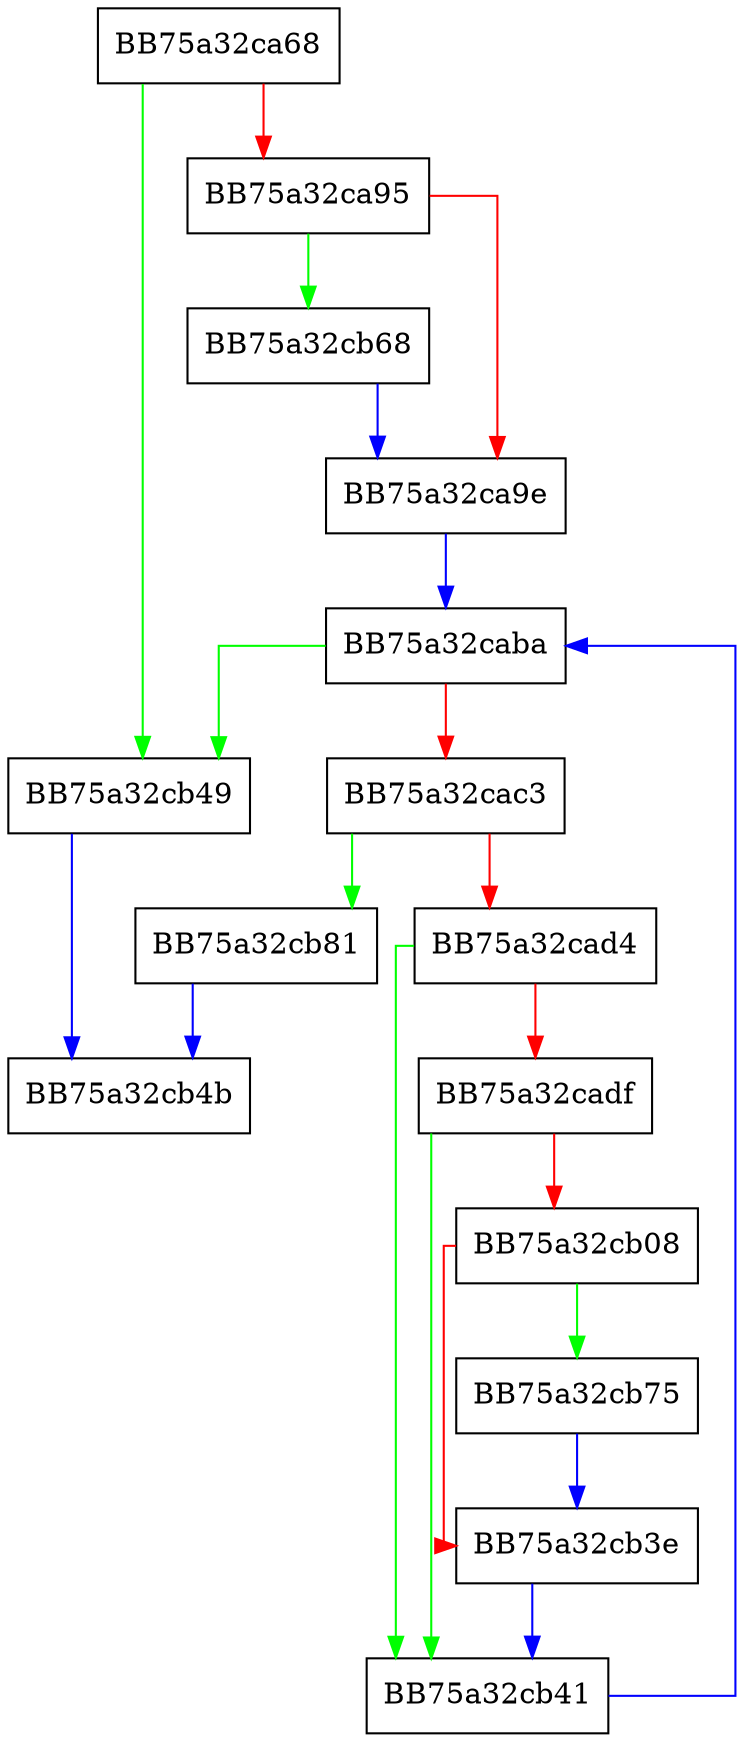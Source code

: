 digraph restore_BBs {
  node [shape="box"];
  graph [splines=ortho];
  BB75a32ca68 -> BB75a32cb49 [color="green"];
  BB75a32ca68 -> BB75a32ca95 [color="red"];
  BB75a32ca95 -> BB75a32cb68 [color="green"];
  BB75a32ca95 -> BB75a32ca9e [color="red"];
  BB75a32ca9e -> BB75a32caba [color="blue"];
  BB75a32caba -> BB75a32cb49 [color="green"];
  BB75a32caba -> BB75a32cac3 [color="red"];
  BB75a32cac3 -> BB75a32cb81 [color="green"];
  BB75a32cac3 -> BB75a32cad4 [color="red"];
  BB75a32cad4 -> BB75a32cb41 [color="green"];
  BB75a32cad4 -> BB75a32cadf [color="red"];
  BB75a32cadf -> BB75a32cb41 [color="green"];
  BB75a32cadf -> BB75a32cb08 [color="red"];
  BB75a32cb08 -> BB75a32cb75 [color="green"];
  BB75a32cb08 -> BB75a32cb3e [color="red"];
  BB75a32cb3e -> BB75a32cb41 [color="blue"];
  BB75a32cb41 -> BB75a32caba [color="blue"];
  BB75a32cb49 -> BB75a32cb4b [color="blue"];
  BB75a32cb68 -> BB75a32ca9e [color="blue"];
  BB75a32cb75 -> BB75a32cb3e [color="blue"];
  BB75a32cb81 -> BB75a32cb4b [color="blue"];
}